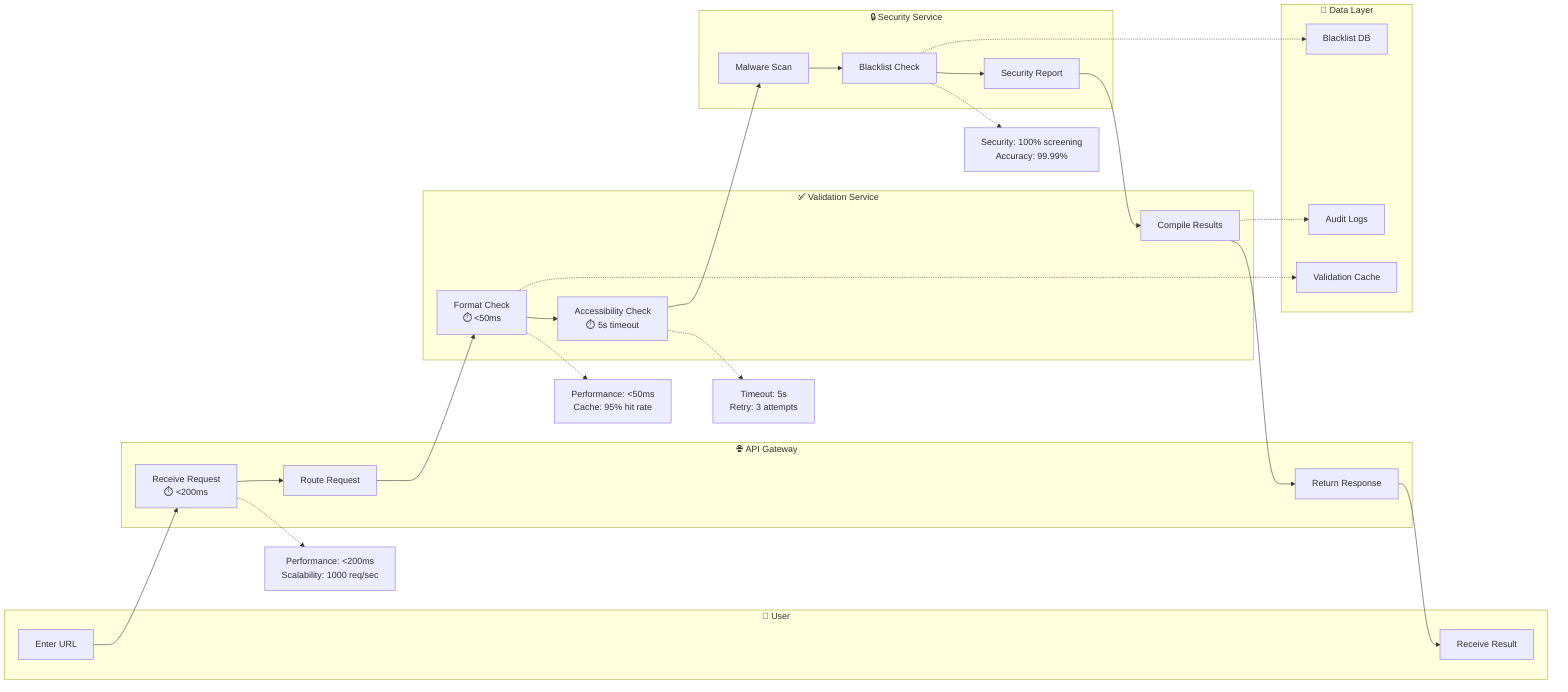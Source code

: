 flowchart LR
    subgraph User ["👤 User"]
        direction TB
        U1[Enter URL]
        U8[Receive Result]
    end
    
    subgraph API ["🌐 API Gateway"]
        direction TB
        A1[Receive Request<br/>⏱️ <200ms]
        A2[Route Request]
        A7[Return Response]
    end
    
    subgraph Validation ["✅ Validation Service"]
        direction TB
        V1[Format Check<br/>⏱️ <50ms]
        V2[Accessibility Check<br/>⏱️ 5s timeout]
        V6[Compile Results]
    end
    
    subgraph Security ["🔒 Security Service"]
        direction TB
        S1[Malware Scan]
        S2[Blacklist Check]
        S3[Security Report]
    end
    
    subgraph Data ["💾 Data Layer"]
        direction TB
        D1[Validation Cache]
        D2[Blacklist DB]
        D3[Audit Logs]
    end
    
    %% Flow arrows
    U1 --> A1
    A1 --> A2
    A2 --> V1
    V1 -.-> D1
    V1 --> V2
    V2 --> S1
    S1 --> S2
    S2 -.-> D2
    S2 --> S3
    S3 --> V6
    V6 -.-> D3
    V6 --> A7
    A7 --> U8
    
    %% Performance annotations
    A1 -.-> NF1[Performance: <200ms<br/>Scalability: 1000 req/sec]
    V1 -.-> NF2[Performance: <50ms<br/>Cache: 95% hit rate]
    V2 -.-> NF3[Timeout: 5s<br/>Retry: 3 attempts]
    S2 -.-> NF4[Security: 100% screening<br/>Accuracy: 99.99%]
    
    %% Styling
    class U1,U8 user
    class A1,A2,A7 api
    class V1,V2,V6 validation
    class S1,S2,S3 security
    class D1,D2,D3 data
    class NF1,NF2,NF3,NF4 nfr